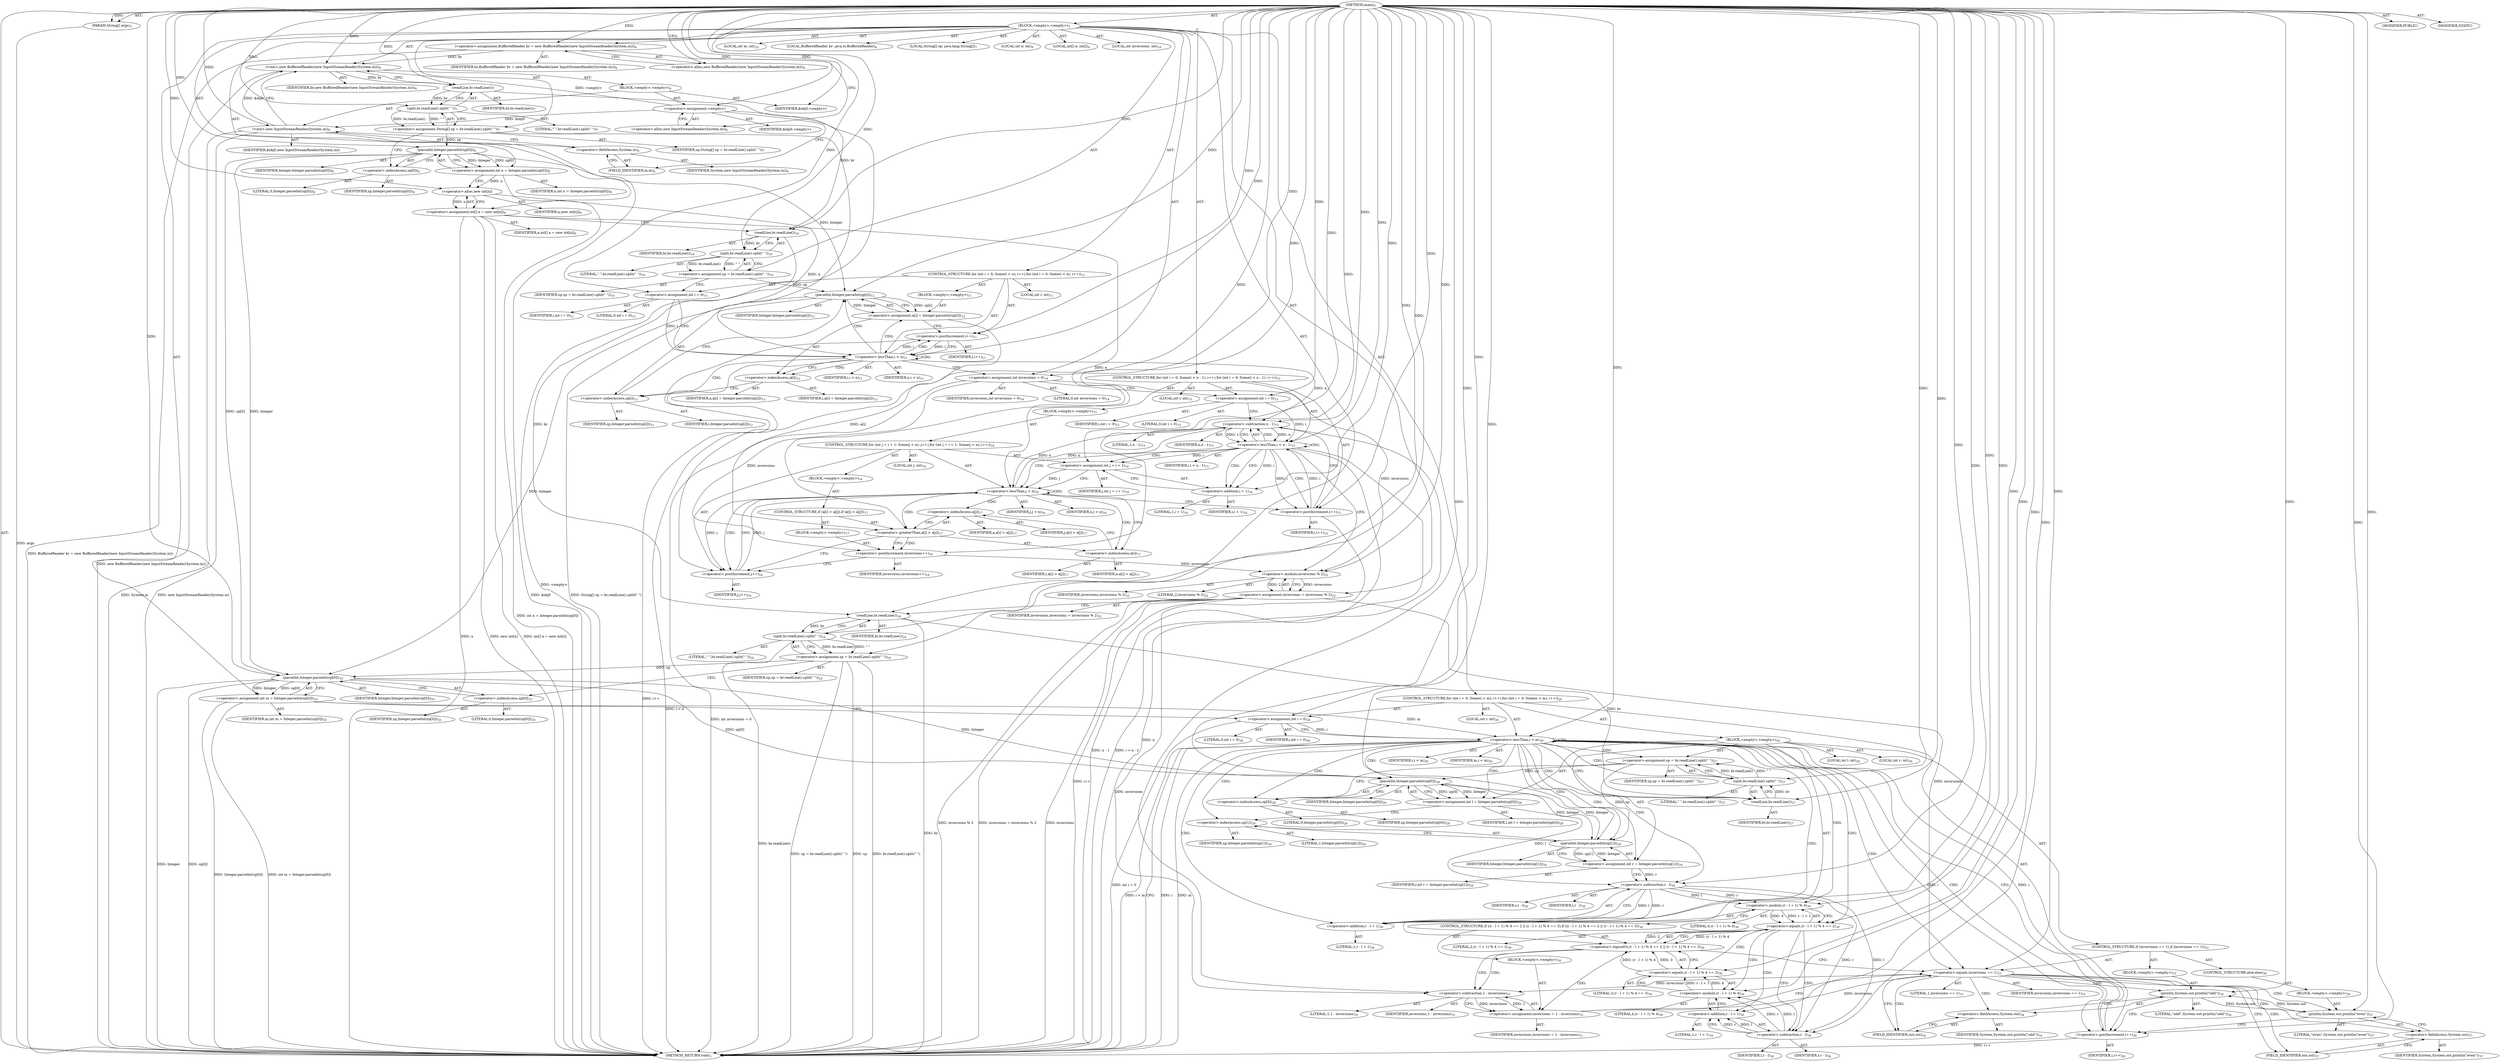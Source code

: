 digraph "main" {  
"19" [label = <(METHOD,main)<SUB>5</SUB>> ]
"20" [label = <(PARAM,String[] args)<SUB>5</SUB>> ]
"21" [label = <(BLOCK,&lt;empty&gt;,&lt;empty&gt;)<SUB>5</SUB>> ]
"4" [label = <(LOCAL,BufferedReader br: java.io.BufferedReader)<SUB>6</SUB>> ]
"22" [label = <(&lt;operator&gt;.assignment,BufferedReader br = new BufferedReader(new InputStreamReader(System.in)))<SUB>6</SUB>> ]
"23" [label = <(IDENTIFIER,br,BufferedReader br = new BufferedReader(new InputStreamReader(System.in)))<SUB>6</SUB>> ]
"24" [label = <(&lt;operator&gt;.alloc,new BufferedReader(new InputStreamReader(System.in)))<SUB>6</SUB>> ]
"25" [label = <(&lt;init&gt;,new BufferedReader(new InputStreamReader(System.in)))<SUB>6</SUB>> ]
"3" [label = <(IDENTIFIER,br,new BufferedReader(new InputStreamReader(System.in)))<SUB>6</SUB>> ]
"26" [label = <(BLOCK,&lt;empty&gt;,&lt;empty&gt;)<SUB>6</SUB>> ]
"27" [label = <(&lt;operator&gt;.assignment,&lt;empty&gt;)> ]
"28" [label = <(IDENTIFIER,$obj0,&lt;empty&gt;)> ]
"29" [label = <(&lt;operator&gt;.alloc,new InputStreamReader(System.in))<SUB>6</SUB>> ]
"30" [label = <(&lt;init&gt;,new InputStreamReader(System.in))<SUB>6</SUB>> ]
"31" [label = <(IDENTIFIER,$obj0,new InputStreamReader(System.in))> ]
"32" [label = <(&lt;operator&gt;.fieldAccess,System.in)<SUB>6</SUB>> ]
"33" [label = <(IDENTIFIER,System,new InputStreamReader(System.in))<SUB>6</SUB>> ]
"34" [label = <(FIELD_IDENTIFIER,in,in)<SUB>6</SUB>> ]
"35" [label = <(IDENTIFIER,$obj0,&lt;empty&gt;)> ]
"36" [label = <(LOCAL,String[] sp: java.lang.String[])<SUB>7</SUB>> ]
"37" [label = <(&lt;operator&gt;.assignment,String[] sp = br.readLine().split(&quot; &quot;))<SUB>7</SUB>> ]
"38" [label = <(IDENTIFIER,sp,String[] sp = br.readLine().split(&quot; &quot;))<SUB>7</SUB>> ]
"39" [label = <(split,br.readLine().split(&quot; &quot;))<SUB>7</SUB>> ]
"40" [label = <(readLine,br.readLine())<SUB>7</SUB>> ]
"41" [label = <(IDENTIFIER,br,br.readLine())<SUB>7</SUB>> ]
"42" [label = <(LITERAL,&quot; &quot;,br.readLine().split(&quot; &quot;))<SUB>7</SUB>> ]
"43" [label = <(LOCAL,int n: int)<SUB>8</SUB>> ]
"44" [label = <(&lt;operator&gt;.assignment,int n = Integer.parseInt(sp[0]))<SUB>8</SUB>> ]
"45" [label = <(IDENTIFIER,n,int n = Integer.parseInt(sp[0]))<SUB>8</SUB>> ]
"46" [label = <(parseInt,Integer.parseInt(sp[0]))<SUB>8</SUB>> ]
"47" [label = <(IDENTIFIER,Integer,Integer.parseInt(sp[0]))<SUB>8</SUB>> ]
"48" [label = <(&lt;operator&gt;.indexAccess,sp[0])<SUB>8</SUB>> ]
"49" [label = <(IDENTIFIER,sp,Integer.parseInt(sp[0]))<SUB>8</SUB>> ]
"50" [label = <(LITERAL,0,Integer.parseInt(sp[0]))<SUB>8</SUB>> ]
"51" [label = <(LOCAL,int[] a: int[])<SUB>9</SUB>> ]
"52" [label = <(&lt;operator&gt;.assignment,int[] a = new int[n])<SUB>9</SUB>> ]
"53" [label = <(IDENTIFIER,a,int[] a = new int[n])<SUB>9</SUB>> ]
"54" [label = <(&lt;operator&gt;.alloc,new int[n])> ]
"55" [label = <(IDENTIFIER,n,new int[n])<SUB>9</SUB>> ]
"56" [label = <(&lt;operator&gt;.assignment,sp = br.readLine().split(&quot; &quot;))<SUB>10</SUB>> ]
"57" [label = <(IDENTIFIER,sp,sp = br.readLine().split(&quot; &quot;))<SUB>10</SUB>> ]
"58" [label = <(split,br.readLine().split(&quot; &quot;))<SUB>10</SUB>> ]
"59" [label = <(readLine,br.readLine())<SUB>10</SUB>> ]
"60" [label = <(IDENTIFIER,br,br.readLine())<SUB>10</SUB>> ]
"61" [label = <(LITERAL,&quot; &quot;,br.readLine().split(&quot; &quot;))<SUB>10</SUB>> ]
"62" [label = <(CONTROL_STRUCTURE,for (int i = 0; Some(i &lt; n); i++),for (int i = 0; Some(i &lt; n); i++))<SUB>11</SUB>> ]
"63" [label = <(LOCAL,int i: int)<SUB>11</SUB>> ]
"64" [label = <(&lt;operator&gt;.assignment,int i = 0)<SUB>11</SUB>> ]
"65" [label = <(IDENTIFIER,i,int i = 0)<SUB>11</SUB>> ]
"66" [label = <(LITERAL,0,int i = 0)<SUB>11</SUB>> ]
"67" [label = <(&lt;operator&gt;.lessThan,i &lt; n)<SUB>11</SUB>> ]
"68" [label = <(IDENTIFIER,i,i &lt; n)<SUB>11</SUB>> ]
"69" [label = <(IDENTIFIER,n,i &lt; n)<SUB>11</SUB>> ]
"70" [label = <(&lt;operator&gt;.postIncrement,i++)<SUB>11</SUB>> ]
"71" [label = <(IDENTIFIER,i,i++)<SUB>11</SUB>> ]
"72" [label = <(BLOCK,&lt;empty&gt;,&lt;empty&gt;)<SUB>11</SUB>> ]
"73" [label = <(&lt;operator&gt;.assignment,a[i] = Integer.parseInt(sp[i]))<SUB>12</SUB>> ]
"74" [label = <(&lt;operator&gt;.indexAccess,a[i])<SUB>12</SUB>> ]
"75" [label = <(IDENTIFIER,a,a[i] = Integer.parseInt(sp[i]))<SUB>12</SUB>> ]
"76" [label = <(IDENTIFIER,i,a[i] = Integer.parseInt(sp[i]))<SUB>12</SUB>> ]
"77" [label = <(parseInt,Integer.parseInt(sp[i]))<SUB>12</SUB>> ]
"78" [label = <(IDENTIFIER,Integer,Integer.parseInt(sp[i]))<SUB>12</SUB>> ]
"79" [label = <(&lt;operator&gt;.indexAccess,sp[i])<SUB>12</SUB>> ]
"80" [label = <(IDENTIFIER,sp,Integer.parseInt(sp[i]))<SUB>12</SUB>> ]
"81" [label = <(IDENTIFIER,i,Integer.parseInt(sp[i]))<SUB>12</SUB>> ]
"82" [label = <(LOCAL,int inversions: int)<SUB>14</SUB>> ]
"83" [label = <(&lt;operator&gt;.assignment,int inversions = 0)<SUB>14</SUB>> ]
"84" [label = <(IDENTIFIER,inversions,int inversions = 0)<SUB>14</SUB>> ]
"85" [label = <(LITERAL,0,int inversions = 0)<SUB>14</SUB>> ]
"86" [label = <(CONTROL_STRUCTURE,for (int i = 0; Some(i &lt; n - 1); i++),for (int i = 0; Some(i &lt; n - 1); i++))<SUB>15</SUB>> ]
"87" [label = <(LOCAL,int i: int)<SUB>15</SUB>> ]
"88" [label = <(&lt;operator&gt;.assignment,int i = 0)<SUB>15</SUB>> ]
"89" [label = <(IDENTIFIER,i,int i = 0)<SUB>15</SUB>> ]
"90" [label = <(LITERAL,0,int i = 0)<SUB>15</SUB>> ]
"91" [label = <(&lt;operator&gt;.lessThan,i &lt; n - 1)<SUB>15</SUB>> ]
"92" [label = <(IDENTIFIER,i,i &lt; n - 1)<SUB>15</SUB>> ]
"93" [label = <(&lt;operator&gt;.subtraction,n - 1)<SUB>15</SUB>> ]
"94" [label = <(IDENTIFIER,n,n - 1)<SUB>15</SUB>> ]
"95" [label = <(LITERAL,1,n - 1)<SUB>15</SUB>> ]
"96" [label = <(&lt;operator&gt;.postIncrement,i++)<SUB>15</SUB>> ]
"97" [label = <(IDENTIFIER,i,i++)<SUB>15</SUB>> ]
"98" [label = <(BLOCK,&lt;empty&gt;,&lt;empty&gt;)<SUB>15</SUB>> ]
"99" [label = <(CONTROL_STRUCTURE,for (int j = i + 1; Some(j &lt; n); j++),for (int j = i + 1; Some(j &lt; n); j++))<SUB>16</SUB>> ]
"100" [label = <(LOCAL,int j: int)<SUB>16</SUB>> ]
"101" [label = <(&lt;operator&gt;.assignment,int j = i + 1)<SUB>16</SUB>> ]
"102" [label = <(IDENTIFIER,j,int j = i + 1)<SUB>16</SUB>> ]
"103" [label = <(&lt;operator&gt;.addition,i + 1)<SUB>16</SUB>> ]
"104" [label = <(IDENTIFIER,i,i + 1)<SUB>16</SUB>> ]
"105" [label = <(LITERAL,1,i + 1)<SUB>16</SUB>> ]
"106" [label = <(&lt;operator&gt;.lessThan,j &lt; n)<SUB>16</SUB>> ]
"107" [label = <(IDENTIFIER,j,j &lt; n)<SUB>16</SUB>> ]
"108" [label = <(IDENTIFIER,n,j &lt; n)<SUB>16</SUB>> ]
"109" [label = <(&lt;operator&gt;.postIncrement,j++)<SUB>16</SUB>> ]
"110" [label = <(IDENTIFIER,j,j++)<SUB>16</SUB>> ]
"111" [label = <(BLOCK,&lt;empty&gt;,&lt;empty&gt;)<SUB>16</SUB>> ]
"112" [label = <(CONTROL_STRUCTURE,if (a[i] &gt; a[j]),if (a[i] &gt; a[j]))<SUB>17</SUB>> ]
"113" [label = <(&lt;operator&gt;.greaterThan,a[i] &gt; a[j])<SUB>17</SUB>> ]
"114" [label = <(&lt;operator&gt;.indexAccess,a[i])<SUB>17</SUB>> ]
"115" [label = <(IDENTIFIER,a,a[i] &gt; a[j])<SUB>17</SUB>> ]
"116" [label = <(IDENTIFIER,i,a[i] &gt; a[j])<SUB>17</SUB>> ]
"117" [label = <(&lt;operator&gt;.indexAccess,a[j])<SUB>17</SUB>> ]
"118" [label = <(IDENTIFIER,a,a[i] &gt; a[j])<SUB>17</SUB>> ]
"119" [label = <(IDENTIFIER,j,a[i] &gt; a[j])<SUB>17</SUB>> ]
"120" [label = <(BLOCK,&lt;empty&gt;,&lt;empty&gt;)<SUB>17</SUB>> ]
"121" [label = <(&lt;operator&gt;.postIncrement,inversions++)<SUB>18</SUB>> ]
"122" [label = <(IDENTIFIER,inversions,inversions++)<SUB>18</SUB>> ]
"123" [label = <(&lt;operator&gt;.assignment,inversions = inversions % 2)<SUB>22</SUB>> ]
"124" [label = <(IDENTIFIER,inversions,inversions = inversions % 2)<SUB>22</SUB>> ]
"125" [label = <(&lt;operator&gt;.modulo,inversions % 2)<SUB>22</SUB>> ]
"126" [label = <(IDENTIFIER,inversions,inversions % 2)<SUB>22</SUB>> ]
"127" [label = <(LITERAL,2,inversions % 2)<SUB>22</SUB>> ]
"128" [label = <(&lt;operator&gt;.assignment,sp = br.readLine().split(&quot; &quot;))<SUB>24</SUB>> ]
"129" [label = <(IDENTIFIER,sp,sp = br.readLine().split(&quot; &quot;))<SUB>24</SUB>> ]
"130" [label = <(split,br.readLine().split(&quot; &quot;))<SUB>24</SUB>> ]
"131" [label = <(readLine,br.readLine())<SUB>24</SUB>> ]
"132" [label = <(IDENTIFIER,br,br.readLine())<SUB>24</SUB>> ]
"133" [label = <(LITERAL,&quot; &quot;,br.readLine().split(&quot; &quot;))<SUB>24</SUB>> ]
"134" [label = <(LOCAL,int m: int)<SUB>25</SUB>> ]
"135" [label = <(&lt;operator&gt;.assignment,int m = Integer.parseInt(sp[0]))<SUB>25</SUB>> ]
"136" [label = <(IDENTIFIER,m,int m = Integer.parseInt(sp[0]))<SUB>25</SUB>> ]
"137" [label = <(parseInt,Integer.parseInt(sp[0]))<SUB>25</SUB>> ]
"138" [label = <(IDENTIFIER,Integer,Integer.parseInt(sp[0]))<SUB>25</SUB>> ]
"139" [label = <(&lt;operator&gt;.indexAccess,sp[0])<SUB>25</SUB>> ]
"140" [label = <(IDENTIFIER,sp,Integer.parseInt(sp[0]))<SUB>25</SUB>> ]
"141" [label = <(LITERAL,0,Integer.parseInt(sp[0]))<SUB>25</SUB>> ]
"142" [label = <(CONTROL_STRUCTURE,for (int i = 0; Some(i &lt; m); i++),for (int i = 0; Some(i &lt; m); i++))<SUB>26</SUB>> ]
"143" [label = <(LOCAL,int i: int)<SUB>26</SUB>> ]
"144" [label = <(&lt;operator&gt;.assignment,int i = 0)<SUB>26</SUB>> ]
"145" [label = <(IDENTIFIER,i,int i = 0)<SUB>26</SUB>> ]
"146" [label = <(LITERAL,0,int i = 0)<SUB>26</SUB>> ]
"147" [label = <(&lt;operator&gt;.lessThan,i &lt; m)<SUB>26</SUB>> ]
"148" [label = <(IDENTIFIER,i,i &lt; m)<SUB>26</SUB>> ]
"149" [label = <(IDENTIFIER,m,i &lt; m)<SUB>26</SUB>> ]
"150" [label = <(&lt;operator&gt;.postIncrement,i++)<SUB>26</SUB>> ]
"151" [label = <(IDENTIFIER,i,i++)<SUB>26</SUB>> ]
"152" [label = <(BLOCK,&lt;empty&gt;,&lt;empty&gt;)<SUB>26</SUB>> ]
"153" [label = <(&lt;operator&gt;.assignment,sp = br.readLine().split(&quot; &quot;))<SUB>27</SUB>> ]
"154" [label = <(IDENTIFIER,sp,sp = br.readLine().split(&quot; &quot;))<SUB>27</SUB>> ]
"155" [label = <(split,br.readLine().split(&quot; &quot;))<SUB>27</SUB>> ]
"156" [label = <(readLine,br.readLine())<SUB>27</SUB>> ]
"157" [label = <(IDENTIFIER,br,br.readLine())<SUB>27</SUB>> ]
"158" [label = <(LITERAL,&quot; &quot;,br.readLine().split(&quot; &quot;))<SUB>27</SUB>> ]
"159" [label = <(LOCAL,int l: int)<SUB>28</SUB>> ]
"160" [label = <(&lt;operator&gt;.assignment,int l = Integer.parseInt(sp[0]))<SUB>28</SUB>> ]
"161" [label = <(IDENTIFIER,l,int l = Integer.parseInt(sp[0]))<SUB>28</SUB>> ]
"162" [label = <(parseInt,Integer.parseInt(sp[0]))<SUB>28</SUB>> ]
"163" [label = <(IDENTIFIER,Integer,Integer.parseInt(sp[0]))<SUB>28</SUB>> ]
"164" [label = <(&lt;operator&gt;.indexAccess,sp[0])<SUB>28</SUB>> ]
"165" [label = <(IDENTIFIER,sp,Integer.parseInt(sp[0]))<SUB>28</SUB>> ]
"166" [label = <(LITERAL,0,Integer.parseInt(sp[0]))<SUB>28</SUB>> ]
"167" [label = <(LOCAL,int r: int)<SUB>29</SUB>> ]
"168" [label = <(&lt;operator&gt;.assignment,int r = Integer.parseInt(sp[1]))<SUB>29</SUB>> ]
"169" [label = <(IDENTIFIER,r,int r = Integer.parseInt(sp[1]))<SUB>29</SUB>> ]
"170" [label = <(parseInt,Integer.parseInt(sp[1]))<SUB>29</SUB>> ]
"171" [label = <(IDENTIFIER,Integer,Integer.parseInt(sp[1]))<SUB>29</SUB>> ]
"172" [label = <(&lt;operator&gt;.indexAccess,sp[1])<SUB>29</SUB>> ]
"173" [label = <(IDENTIFIER,sp,Integer.parseInt(sp[1]))<SUB>29</SUB>> ]
"174" [label = <(LITERAL,1,Integer.parseInt(sp[1]))<SUB>29</SUB>> ]
"175" [label = <(CONTROL_STRUCTURE,if ((r - l + 1) % 4 == 2 || (r - l + 1) % 4 == 3),if ((r - l + 1) % 4 == 2 || (r - l + 1) % 4 == 3))<SUB>30</SUB>> ]
"176" [label = <(&lt;operator&gt;.logicalOr,(r - l + 1) % 4 == 2 || (r - l + 1) % 4 == 3)<SUB>30</SUB>> ]
"177" [label = <(&lt;operator&gt;.equals,(r - l + 1) % 4 == 2)<SUB>30</SUB>> ]
"178" [label = <(&lt;operator&gt;.modulo,(r - l + 1) % 4)<SUB>30</SUB>> ]
"179" [label = <(&lt;operator&gt;.addition,r - l + 1)<SUB>30</SUB>> ]
"180" [label = <(&lt;operator&gt;.subtraction,r - l)<SUB>30</SUB>> ]
"181" [label = <(IDENTIFIER,r,r - l)<SUB>30</SUB>> ]
"182" [label = <(IDENTIFIER,l,r - l)<SUB>30</SUB>> ]
"183" [label = <(LITERAL,1,r - l + 1)<SUB>30</SUB>> ]
"184" [label = <(LITERAL,4,(r - l + 1) % 4)<SUB>30</SUB>> ]
"185" [label = <(LITERAL,2,(r - l + 1) % 4 == 2)<SUB>30</SUB>> ]
"186" [label = <(&lt;operator&gt;.equals,(r - l + 1) % 4 == 3)<SUB>30</SUB>> ]
"187" [label = <(&lt;operator&gt;.modulo,(r - l + 1) % 4)<SUB>30</SUB>> ]
"188" [label = <(&lt;operator&gt;.addition,r - l + 1)<SUB>30</SUB>> ]
"189" [label = <(&lt;operator&gt;.subtraction,r - l)<SUB>30</SUB>> ]
"190" [label = <(IDENTIFIER,r,r - l)<SUB>30</SUB>> ]
"191" [label = <(IDENTIFIER,l,r - l)<SUB>30</SUB>> ]
"192" [label = <(LITERAL,1,r - l + 1)<SUB>30</SUB>> ]
"193" [label = <(LITERAL,4,(r - l + 1) % 4)<SUB>30</SUB>> ]
"194" [label = <(LITERAL,3,(r - l + 1) % 4 == 3)<SUB>30</SUB>> ]
"195" [label = <(BLOCK,&lt;empty&gt;,&lt;empty&gt;)<SUB>30</SUB>> ]
"196" [label = <(&lt;operator&gt;.assignment,inversions = 1 - inversions)<SUB>31</SUB>> ]
"197" [label = <(IDENTIFIER,inversions,inversions = 1 - inversions)<SUB>31</SUB>> ]
"198" [label = <(&lt;operator&gt;.subtraction,1 - inversions)<SUB>31</SUB>> ]
"199" [label = <(LITERAL,1,1 - inversions)<SUB>31</SUB>> ]
"200" [label = <(IDENTIFIER,inversions,1 - inversions)<SUB>31</SUB>> ]
"201" [label = <(CONTROL_STRUCTURE,if (inversions == 1),if (inversions == 1))<SUB>33</SUB>> ]
"202" [label = <(&lt;operator&gt;.equals,inversions == 1)<SUB>33</SUB>> ]
"203" [label = <(IDENTIFIER,inversions,inversions == 1)<SUB>33</SUB>> ]
"204" [label = <(LITERAL,1,inversions == 1)<SUB>33</SUB>> ]
"205" [label = <(BLOCK,&lt;empty&gt;,&lt;empty&gt;)<SUB>33</SUB>> ]
"206" [label = <(println,System.out.println(&quot;odd&quot;))<SUB>34</SUB>> ]
"207" [label = <(&lt;operator&gt;.fieldAccess,System.out)<SUB>34</SUB>> ]
"208" [label = <(IDENTIFIER,System,System.out.println(&quot;odd&quot;))<SUB>34</SUB>> ]
"209" [label = <(FIELD_IDENTIFIER,out,out)<SUB>34</SUB>> ]
"210" [label = <(LITERAL,&quot;odd&quot;,System.out.println(&quot;odd&quot;))<SUB>34</SUB>> ]
"211" [label = <(CONTROL_STRUCTURE,else,else)<SUB>36</SUB>> ]
"212" [label = <(BLOCK,&lt;empty&gt;,&lt;empty&gt;)<SUB>36</SUB>> ]
"213" [label = <(println,System.out.println(&quot;even&quot;))<SUB>37</SUB>> ]
"214" [label = <(&lt;operator&gt;.fieldAccess,System.out)<SUB>37</SUB>> ]
"215" [label = <(IDENTIFIER,System,System.out.println(&quot;even&quot;))<SUB>37</SUB>> ]
"216" [label = <(FIELD_IDENTIFIER,out,out)<SUB>37</SUB>> ]
"217" [label = <(LITERAL,&quot;even&quot;,System.out.println(&quot;even&quot;))<SUB>37</SUB>> ]
"218" [label = <(MODIFIER,PUBLIC)> ]
"219" [label = <(MODIFIER,STATIC)> ]
"220" [label = <(METHOD_RETURN,void)<SUB>5</SUB>> ]
  "19" -> "20"  [ label = "AST: "] 
  "19" -> "21"  [ label = "AST: "] 
  "19" -> "218"  [ label = "AST: "] 
  "19" -> "219"  [ label = "AST: "] 
  "19" -> "220"  [ label = "AST: "] 
  "21" -> "4"  [ label = "AST: "] 
  "21" -> "22"  [ label = "AST: "] 
  "21" -> "25"  [ label = "AST: "] 
  "21" -> "36"  [ label = "AST: "] 
  "21" -> "37"  [ label = "AST: "] 
  "21" -> "43"  [ label = "AST: "] 
  "21" -> "44"  [ label = "AST: "] 
  "21" -> "51"  [ label = "AST: "] 
  "21" -> "52"  [ label = "AST: "] 
  "21" -> "56"  [ label = "AST: "] 
  "21" -> "62"  [ label = "AST: "] 
  "21" -> "82"  [ label = "AST: "] 
  "21" -> "83"  [ label = "AST: "] 
  "21" -> "86"  [ label = "AST: "] 
  "21" -> "123"  [ label = "AST: "] 
  "21" -> "128"  [ label = "AST: "] 
  "21" -> "134"  [ label = "AST: "] 
  "21" -> "135"  [ label = "AST: "] 
  "21" -> "142"  [ label = "AST: "] 
  "22" -> "23"  [ label = "AST: "] 
  "22" -> "24"  [ label = "AST: "] 
  "25" -> "3"  [ label = "AST: "] 
  "25" -> "26"  [ label = "AST: "] 
  "26" -> "27"  [ label = "AST: "] 
  "26" -> "30"  [ label = "AST: "] 
  "26" -> "35"  [ label = "AST: "] 
  "27" -> "28"  [ label = "AST: "] 
  "27" -> "29"  [ label = "AST: "] 
  "30" -> "31"  [ label = "AST: "] 
  "30" -> "32"  [ label = "AST: "] 
  "32" -> "33"  [ label = "AST: "] 
  "32" -> "34"  [ label = "AST: "] 
  "37" -> "38"  [ label = "AST: "] 
  "37" -> "39"  [ label = "AST: "] 
  "39" -> "40"  [ label = "AST: "] 
  "39" -> "42"  [ label = "AST: "] 
  "40" -> "41"  [ label = "AST: "] 
  "44" -> "45"  [ label = "AST: "] 
  "44" -> "46"  [ label = "AST: "] 
  "46" -> "47"  [ label = "AST: "] 
  "46" -> "48"  [ label = "AST: "] 
  "48" -> "49"  [ label = "AST: "] 
  "48" -> "50"  [ label = "AST: "] 
  "52" -> "53"  [ label = "AST: "] 
  "52" -> "54"  [ label = "AST: "] 
  "54" -> "55"  [ label = "AST: "] 
  "56" -> "57"  [ label = "AST: "] 
  "56" -> "58"  [ label = "AST: "] 
  "58" -> "59"  [ label = "AST: "] 
  "58" -> "61"  [ label = "AST: "] 
  "59" -> "60"  [ label = "AST: "] 
  "62" -> "63"  [ label = "AST: "] 
  "62" -> "64"  [ label = "AST: "] 
  "62" -> "67"  [ label = "AST: "] 
  "62" -> "70"  [ label = "AST: "] 
  "62" -> "72"  [ label = "AST: "] 
  "64" -> "65"  [ label = "AST: "] 
  "64" -> "66"  [ label = "AST: "] 
  "67" -> "68"  [ label = "AST: "] 
  "67" -> "69"  [ label = "AST: "] 
  "70" -> "71"  [ label = "AST: "] 
  "72" -> "73"  [ label = "AST: "] 
  "73" -> "74"  [ label = "AST: "] 
  "73" -> "77"  [ label = "AST: "] 
  "74" -> "75"  [ label = "AST: "] 
  "74" -> "76"  [ label = "AST: "] 
  "77" -> "78"  [ label = "AST: "] 
  "77" -> "79"  [ label = "AST: "] 
  "79" -> "80"  [ label = "AST: "] 
  "79" -> "81"  [ label = "AST: "] 
  "83" -> "84"  [ label = "AST: "] 
  "83" -> "85"  [ label = "AST: "] 
  "86" -> "87"  [ label = "AST: "] 
  "86" -> "88"  [ label = "AST: "] 
  "86" -> "91"  [ label = "AST: "] 
  "86" -> "96"  [ label = "AST: "] 
  "86" -> "98"  [ label = "AST: "] 
  "88" -> "89"  [ label = "AST: "] 
  "88" -> "90"  [ label = "AST: "] 
  "91" -> "92"  [ label = "AST: "] 
  "91" -> "93"  [ label = "AST: "] 
  "93" -> "94"  [ label = "AST: "] 
  "93" -> "95"  [ label = "AST: "] 
  "96" -> "97"  [ label = "AST: "] 
  "98" -> "99"  [ label = "AST: "] 
  "99" -> "100"  [ label = "AST: "] 
  "99" -> "101"  [ label = "AST: "] 
  "99" -> "106"  [ label = "AST: "] 
  "99" -> "109"  [ label = "AST: "] 
  "99" -> "111"  [ label = "AST: "] 
  "101" -> "102"  [ label = "AST: "] 
  "101" -> "103"  [ label = "AST: "] 
  "103" -> "104"  [ label = "AST: "] 
  "103" -> "105"  [ label = "AST: "] 
  "106" -> "107"  [ label = "AST: "] 
  "106" -> "108"  [ label = "AST: "] 
  "109" -> "110"  [ label = "AST: "] 
  "111" -> "112"  [ label = "AST: "] 
  "112" -> "113"  [ label = "AST: "] 
  "112" -> "120"  [ label = "AST: "] 
  "113" -> "114"  [ label = "AST: "] 
  "113" -> "117"  [ label = "AST: "] 
  "114" -> "115"  [ label = "AST: "] 
  "114" -> "116"  [ label = "AST: "] 
  "117" -> "118"  [ label = "AST: "] 
  "117" -> "119"  [ label = "AST: "] 
  "120" -> "121"  [ label = "AST: "] 
  "121" -> "122"  [ label = "AST: "] 
  "123" -> "124"  [ label = "AST: "] 
  "123" -> "125"  [ label = "AST: "] 
  "125" -> "126"  [ label = "AST: "] 
  "125" -> "127"  [ label = "AST: "] 
  "128" -> "129"  [ label = "AST: "] 
  "128" -> "130"  [ label = "AST: "] 
  "130" -> "131"  [ label = "AST: "] 
  "130" -> "133"  [ label = "AST: "] 
  "131" -> "132"  [ label = "AST: "] 
  "135" -> "136"  [ label = "AST: "] 
  "135" -> "137"  [ label = "AST: "] 
  "137" -> "138"  [ label = "AST: "] 
  "137" -> "139"  [ label = "AST: "] 
  "139" -> "140"  [ label = "AST: "] 
  "139" -> "141"  [ label = "AST: "] 
  "142" -> "143"  [ label = "AST: "] 
  "142" -> "144"  [ label = "AST: "] 
  "142" -> "147"  [ label = "AST: "] 
  "142" -> "150"  [ label = "AST: "] 
  "142" -> "152"  [ label = "AST: "] 
  "144" -> "145"  [ label = "AST: "] 
  "144" -> "146"  [ label = "AST: "] 
  "147" -> "148"  [ label = "AST: "] 
  "147" -> "149"  [ label = "AST: "] 
  "150" -> "151"  [ label = "AST: "] 
  "152" -> "153"  [ label = "AST: "] 
  "152" -> "159"  [ label = "AST: "] 
  "152" -> "160"  [ label = "AST: "] 
  "152" -> "167"  [ label = "AST: "] 
  "152" -> "168"  [ label = "AST: "] 
  "152" -> "175"  [ label = "AST: "] 
  "152" -> "201"  [ label = "AST: "] 
  "153" -> "154"  [ label = "AST: "] 
  "153" -> "155"  [ label = "AST: "] 
  "155" -> "156"  [ label = "AST: "] 
  "155" -> "158"  [ label = "AST: "] 
  "156" -> "157"  [ label = "AST: "] 
  "160" -> "161"  [ label = "AST: "] 
  "160" -> "162"  [ label = "AST: "] 
  "162" -> "163"  [ label = "AST: "] 
  "162" -> "164"  [ label = "AST: "] 
  "164" -> "165"  [ label = "AST: "] 
  "164" -> "166"  [ label = "AST: "] 
  "168" -> "169"  [ label = "AST: "] 
  "168" -> "170"  [ label = "AST: "] 
  "170" -> "171"  [ label = "AST: "] 
  "170" -> "172"  [ label = "AST: "] 
  "172" -> "173"  [ label = "AST: "] 
  "172" -> "174"  [ label = "AST: "] 
  "175" -> "176"  [ label = "AST: "] 
  "175" -> "195"  [ label = "AST: "] 
  "176" -> "177"  [ label = "AST: "] 
  "176" -> "186"  [ label = "AST: "] 
  "177" -> "178"  [ label = "AST: "] 
  "177" -> "185"  [ label = "AST: "] 
  "178" -> "179"  [ label = "AST: "] 
  "178" -> "184"  [ label = "AST: "] 
  "179" -> "180"  [ label = "AST: "] 
  "179" -> "183"  [ label = "AST: "] 
  "180" -> "181"  [ label = "AST: "] 
  "180" -> "182"  [ label = "AST: "] 
  "186" -> "187"  [ label = "AST: "] 
  "186" -> "194"  [ label = "AST: "] 
  "187" -> "188"  [ label = "AST: "] 
  "187" -> "193"  [ label = "AST: "] 
  "188" -> "189"  [ label = "AST: "] 
  "188" -> "192"  [ label = "AST: "] 
  "189" -> "190"  [ label = "AST: "] 
  "189" -> "191"  [ label = "AST: "] 
  "195" -> "196"  [ label = "AST: "] 
  "196" -> "197"  [ label = "AST: "] 
  "196" -> "198"  [ label = "AST: "] 
  "198" -> "199"  [ label = "AST: "] 
  "198" -> "200"  [ label = "AST: "] 
  "201" -> "202"  [ label = "AST: "] 
  "201" -> "205"  [ label = "AST: "] 
  "201" -> "211"  [ label = "AST: "] 
  "202" -> "203"  [ label = "AST: "] 
  "202" -> "204"  [ label = "AST: "] 
  "205" -> "206"  [ label = "AST: "] 
  "206" -> "207"  [ label = "AST: "] 
  "206" -> "210"  [ label = "AST: "] 
  "207" -> "208"  [ label = "AST: "] 
  "207" -> "209"  [ label = "AST: "] 
  "211" -> "212"  [ label = "AST: "] 
  "212" -> "213"  [ label = "AST: "] 
  "213" -> "214"  [ label = "AST: "] 
  "213" -> "217"  [ label = "AST: "] 
  "214" -> "215"  [ label = "AST: "] 
  "214" -> "216"  [ label = "AST: "] 
  "22" -> "29"  [ label = "CFG: "] 
  "25" -> "40"  [ label = "CFG: "] 
  "37" -> "48"  [ label = "CFG: "] 
  "44" -> "54"  [ label = "CFG: "] 
  "52" -> "59"  [ label = "CFG: "] 
  "56" -> "64"  [ label = "CFG: "] 
  "83" -> "88"  [ label = "CFG: "] 
  "123" -> "131"  [ label = "CFG: "] 
  "128" -> "139"  [ label = "CFG: "] 
  "135" -> "144"  [ label = "CFG: "] 
  "24" -> "22"  [ label = "CFG: "] 
  "39" -> "37"  [ label = "CFG: "] 
  "46" -> "44"  [ label = "CFG: "] 
  "54" -> "52"  [ label = "CFG: "] 
  "58" -> "56"  [ label = "CFG: "] 
  "64" -> "67"  [ label = "CFG: "] 
  "67" -> "74"  [ label = "CFG: "] 
  "67" -> "83"  [ label = "CFG: "] 
  "70" -> "67"  [ label = "CFG: "] 
  "88" -> "93"  [ label = "CFG: "] 
  "91" -> "103"  [ label = "CFG: "] 
  "91" -> "125"  [ label = "CFG: "] 
  "96" -> "93"  [ label = "CFG: "] 
  "125" -> "123"  [ label = "CFG: "] 
  "130" -> "128"  [ label = "CFG: "] 
  "137" -> "135"  [ label = "CFG: "] 
  "144" -> "147"  [ label = "CFG: "] 
  "147" -> "220"  [ label = "CFG: "] 
  "147" -> "156"  [ label = "CFG: "] 
  "150" -> "147"  [ label = "CFG: "] 
  "27" -> "34"  [ label = "CFG: "] 
  "30" -> "25"  [ label = "CFG: "] 
  "40" -> "39"  [ label = "CFG: "] 
  "48" -> "46"  [ label = "CFG: "] 
  "59" -> "58"  [ label = "CFG: "] 
  "73" -> "70"  [ label = "CFG: "] 
  "93" -> "91"  [ label = "CFG: "] 
  "131" -> "130"  [ label = "CFG: "] 
  "139" -> "137"  [ label = "CFG: "] 
  "153" -> "164"  [ label = "CFG: "] 
  "160" -> "172"  [ label = "CFG: "] 
  "168" -> "180"  [ label = "CFG: "] 
  "29" -> "27"  [ label = "CFG: "] 
  "32" -> "30"  [ label = "CFG: "] 
  "74" -> "79"  [ label = "CFG: "] 
  "77" -> "73"  [ label = "CFG: "] 
  "101" -> "106"  [ label = "CFG: "] 
  "106" -> "114"  [ label = "CFG: "] 
  "106" -> "96"  [ label = "CFG: "] 
  "109" -> "106"  [ label = "CFG: "] 
  "155" -> "153"  [ label = "CFG: "] 
  "162" -> "160"  [ label = "CFG: "] 
  "170" -> "168"  [ label = "CFG: "] 
  "176" -> "198"  [ label = "CFG: "] 
  "176" -> "202"  [ label = "CFG: "] 
  "202" -> "209"  [ label = "CFG: "] 
  "202" -> "216"  [ label = "CFG: "] 
  "34" -> "32"  [ label = "CFG: "] 
  "79" -> "77"  [ label = "CFG: "] 
  "103" -> "101"  [ label = "CFG: "] 
  "156" -> "155"  [ label = "CFG: "] 
  "164" -> "162"  [ label = "CFG: "] 
  "172" -> "170"  [ label = "CFG: "] 
  "177" -> "176"  [ label = "CFG: "] 
  "177" -> "189"  [ label = "CFG: "] 
  "186" -> "176"  [ label = "CFG: "] 
  "196" -> "202"  [ label = "CFG: "] 
  "206" -> "150"  [ label = "CFG: "] 
  "113" -> "121"  [ label = "CFG: "] 
  "113" -> "109"  [ label = "CFG: "] 
  "178" -> "177"  [ label = "CFG: "] 
  "187" -> "186"  [ label = "CFG: "] 
  "198" -> "196"  [ label = "CFG: "] 
  "207" -> "206"  [ label = "CFG: "] 
  "213" -> "150"  [ label = "CFG: "] 
  "114" -> "117"  [ label = "CFG: "] 
  "117" -> "113"  [ label = "CFG: "] 
  "121" -> "109"  [ label = "CFG: "] 
  "179" -> "178"  [ label = "CFG: "] 
  "188" -> "187"  [ label = "CFG: "] 
  "209" -> "207"  [ label = "CFG: "] 
  "214" -> "213"  [ label = "CFG: "] 
  "180" -> "179"  [ label = "CFG: "] 
  "189" -> "188"  [ label = "CFG: "] 
  "216" -> "214"  [ label = "CFG: "] 
  "19" -> "24"  [ label = "CFG: "] 
  "20" -> "220"  [ label = "DDG: args"] 
  "22" -> "220"  [ label = "DDG: BufferedReader br = new BufferedReader(new InputStreamReader(System.in))"] 
  "27" -> "220"  [ label = "DDG: &lt;empty&gt;"] 
  "30" -> "220"  [ label = "DDG: $obj0"] 
  "30" -> "220"  [ label = "DDG: System.in"] 
  "30" -> "220"  [ label = "DDG: new InputStreamReader(System.in)"] 
  "25" -> "220"  [ label = "DDG: new BufferedReader(new InputStreamReader(System.in))"] 
  "37" -> "220"  [ label = "DDG: String[] sp = br.readLine().split(&quot; &quot;)"] 
  "44" -> "220"  [ label = "DDG: int n = Integer.parseInt(sp[0])"] 
  "52" -> "220"  [ label = "DDG: a"] 
  "52" -> "220"  [ label = "DDG: new int[n]"] 
  "52" -> "220"  [ label = "DDG: int[] a = new int[n]"] 
  "67" -> "220"  [ label = "DDG: i &lt; n"] 
  "83" -> "220"  [ label = "DDG: int inversions = 0"] 
  "93" -> "220"  [ label = "DDG: n"] 
  "91" -> "220"  [ label = "DDG: n - 1"] 
  "91" -> "220"  [ label = "DDG: i &lt; n - 1"] 
  "123" -> "220"  [ label = "DDG: inversions"] 
  "123" -> "220"  [ label = "DDG: inversions % 2"] 
  "123" -> "220"  [ label = "DDG: inversions = inversions % 2"] 
  "128" -> "220"  [ label = "DDG: sp"] 
  "131" -> "220"  [ label = "DDG: br"] 
  "130" -> "220"  [ label = "DDG: br.readLine()"] 
  "128" -> "220"  [ label = "DDG: br.readLine().split(&quot; &quot;)"] 
  "128" -> "220"  [ label = "DDG: sp = br.readLine().split(&quot; &quot;)"] 
  "137" -> "220"  [ label = "DDG: Integer"] 
  "137" -> "220"  [ label = "DDG: sp[0]"] 
  "135" -> "220"  [ label = "DDG: Integer.parseInt(sp[0])"] 
  "135" -> "220"  [ label = "DDG: int m = Integer.parseInt(sp[0])"] 
  "144" -> "220"  [ label = "DDG: int i = 0"] 
  "147" -> "220"  [ label = "DDG: i"] 
  "147" -> "220"  [ label = "DDG: m"] 
  "147" -> "220"  [ label = "DDG: i &lt; m"] 
  "150" -> "220"  [ label = "DDG: i++"] 
  "96" -> "220"  [ label = "DDG: i++"] 
  "70" -> "220"  [ label = "DDG: i++"] 
  "19" -> "20"  [ label = "DDG: "] 
  "19" -> "22"  [ label = "DDG: "] 
  "39" -> "37"  [ label = "DDG: br.readLine()"] 
  "39" -> "37"  [ label = "DDG: &quot; &quot;"] 
  "46" -> "44"  [ label = "DDG: Integer"] 
  "46" -> "44"  [ label = "DDG: sp[0]"] 
  "54" -> "52"  [ label = "DDG: n"] 
  "58" -> "56"  [ label = "DDG: br.readLine()"] 
  "58" -> "56"  [ label = "DDG: &quot; &quot;"] 
  "19" -> "83"  [ label = "DDG: "] 
  "125" -> "123"  [ label = "DDG: inversions"] 
  "125" -> "123"  [ label = "DDG: 2"] 
  "130" -> "128"  [ label = "DDG: br.readLine()"] 
  "130" -> "128"  [ label = "DDG: &quot; &quot;"] 
  "137" -> "135"  [ label = "DDG: Integer"] 
  "137" -> "135"  [ label = "DDG: sp[0]"] 
  "22" -> "25"  [ label = "DDG: br"] 
  "19" -> "25"  [ label = "DDG: "] 
  "27" -> "25"  [ label = "DDG: &lt;empty&gt;"] 
  "30" -> "25"  [ label = "DDG: $obj0"] 
  "19" -> "64"  [ label = "DDG: "] 
  "19" -> "88"  [ label = "DDG: "] 
  "19" -> "144"  [ label = "DDG: "] 
  "19" -> "27"  [ label = "DDG: "] 
  "19" -> "35"  [ label = "DDG: "] 
  "40" -> "39"  [ label = "DDG: br"] 
  "19" -> "39"  [ label = "DDG: "] 
  "19" -> "46"  [ label = "DDG: "] 
  "37" -> "46"  [ label = "DDG: sp"] 
  "44" -> "54"  [ label = "DDG: n"] 
  "19" -> "54"  [ label = "DDG: "] 
  "59" -> "58"  [ label = "DDG: br"] 
  "19" -> "58"  [ label = "DDG: "] 
  "64" -> "67"  [ label = "DDG: i"] 
  "70" -> "67"  [ label = "DDG: i"] 
  "19" -> "67"  [ label = "DDG: "] 
  "54" -> "67"  [ label = "DDG: n"] 
  "67" -> "70"  [ label = "DDG: i"] 
  "19" -> "70"  [ label = "DDG: "] 
  "77" -> "73"  [ label = "DDG: Integer"] 
  "77" -> "73"  [ label = "DDG: sp[i]"] 
  "88" -> "91"  [ label = "DDG: i"] 
  "96" -> "91"  [ label = "DDG: i"] 
  "19" -> "91"  [ label = "DDG: "] 
  "93" -> "91"  [ label = "DDG: n"] 
  "93" -> "91"  [ label = "DDG: 1"] 
  "19" -> "96"  [ label = "DDG: "] 
  "91" -> "96"  [ label = "DDG: i"] 
  "83" -> "125"  [ label = "DDG: inversions"] 
  "121" -> "125"  [ label = "DDG: inversions"] 
  "19" -> "125"  [ label = "DDG: "] 
  "131" -> "130"  [ label = "DDG: br"] 
  "19" -> "130"  [ label = "DDG: "] 
  "46" -> "137"  [ label = "DDG: Integer"] 
  "77" -> "137"  [ label = "DDG: Integer"] 
  "19" -> "137"  [ label = "DDG: "] 
  "46" -> "137"  [ label = "DDG: sp[0]"] 
  "128" -> "137"  [ label = "DDG: sp"] 
  "144" -> "147"  [ label = "DDG: i"] 
  "150" -> "147"  [ label = "DDG: i"] 
  "19" -> "147"  [ label = "DDG: "] 
  "135" -> "147"  [ label = "DDG: m"] 
  "147" -> "150"  [ label = "DDG: i"] 
  "19" -> "150"  [ label = "DDG: "] 
  "155" -> "153"  [ label = "DDG: br.readLine()"] 
  "155" -> "153"  [ label = "DDG: &quot; &quot;"] 
  "162" -> "160"  [ label = "DDG: Integer"] 
  "162" -> "160"  [ label = "DDG: sp[0]"] 
  "170" -> "168"  [ label = "DDG: Integer"] 
  "170" -> "168"  [ label = "DDG: sp[1]"] 
  "27" -> "30"  [ label = "DDG: $obj0"] 
  "19" -> "30"  [ label = "DDG: "] 
  "25" -> "40"  [ label = "DDG: br"] 
  "19" -> "40"  [ label = "DDG: "] 
  "40" -> "59"  [ label = "DDG: br"] 
  "19" -> "59"  [ label = "DDG: "] 
  "67" -> "93"  [ label = "DDG: n"] 
  "106" -> "93"  [ label = "DDG: n"] 
  "19" -> "93"  [ label = "DDG: "] 
  "91" -> "101"  [ label = "DDG: i"] 
  "19" -> "101"  [ label = "DDG: "] 
  "59" -> "131"  [ label = "DDG: br"] 
  "19" -> "131"  [ label = "DDG: "] 
  "46" -> "77"  [ label = "DDG: Integer"] 
  "19" -> "77"  [ label = "DDG: "] 
  "56" -> "77"  [ label = "DDG: sp"] 
  "101" -> "106"  [ label = "DDG: j"] 
  "109" -> "106"  [ label = "DDG: j"] 
  "19" -> "106"  [ label = "DDG: "] 
  "93" -> "106"  [ label = "DDG: n"] 
  "106" -> "109"  [ label = "DDG: j"] 
  "19" -> "109"  [ label = "DDG: "] 
  "156" -> "155"  [ label = "DDG: br"] 
  "19" -> "155"  [ label = "DDG: "] 
  "137" -> "162"  [ label = "DDG: Integer"] 
  "170" -> "162"  [ label = "DDG: Integer"] 
  "19" -> "162"  [ label = "DDG: "] 
  "137" -> "162"  [ label = "DDG: sp[0]"] 
  "153" -> "162"  [ label = "DDG: sp"] 
  "162" -> "170"  [ label = "DDG: Integer"] 
  "19" -> "170"  [ label = "DDG: "] 
  "153" -> "170"  [ label = "DDG: sp"] 
  "177" -> "176"  [ label = "DDG: (r - l + 1) % 4"] 
  "177" -> "176"  [ label = "DDG: 2"] 
  "186" -> "176"  [ label = "DDG: (r - l + 1) % 4"] 
  "186" -> "176"  [ label = "DDG: 3"] 
  "198" -> "196"  [ label = "DDG: 1"] 
  "198" -> "196"  [ label = "DDG: inversions"] 
  "123" -> "202"  [ label = "DDG: inversions"] 
  "196" -> "202"  [ label = "DDG: inversions"] 
  "19" -> "202"  [ label = "DDG: "] 
  "91" -> "103"  [ label = "DDG: i"] 
  "19" -> "103"  [ label = "DDG: "] 
  "131" -> "156"  [ label = "DDG: br"] 
  "19" -> "156"  [ label = "DDG: "] 
  "178" -> "177"  [ label = "DDG: r - l + 1"] 
  "178" -> "177"  [ label = "DDG: 4"] 
  "19" -> "177"  [ label = "DDG: "] 
  "187" -> "186"  [ label = "DDG: r - l + 1"] 
  "187" -> "186"  [ label = "DDG: 4"] 
  "19" -> "186"  [ label = "DDG: "] 
  "213" -> "206"  [ label = "DDG: System.out"] 
  "19" -> "206"  [ label = "DDG: "] 
  "52" -> "113"  [ label = "DDG: a"] 
  "73" -> "113"  [ label = "DDG: a[i]"] 
  "180" -> "178"  [ label = "DDG: r"] 
  "180" -> "178"  [ label = "DDG: l"] 
  "19" -> "178"  [ label = "DDG: "] 
  "189" -> "187"  [ label = "DDG: r"] 
  "189" -> "187"  [ label = "DDG: l"] 
  "19" -> "187"  [ label = "DDG: "] 
  "19" -> "198"  [ label = "DDG: "] 
  "123" -> "198"  [ label = "DDG: inversions"] 
  "202" -> "198"  [ label = "DDG: inversions"] 
  "206" -> "213"  [ label = "DDG: System.out"] 
  "19" -> "213"  [ label = "DDG: "] 
  "83" -> "121"  [ label = "DDG: inversions"] 
  "19" -> "121"  [ label = "DDG: "] 
  "180" -> "179"  [ label = "DDG: r"] 
  "180" -> "179"  [ label = "DDG: l"] 
  "19" -> "179"  [ label = "DDG: "] 
  "189" -> "188"  [ label = "DDG: r"] 
  "189" -> "188"  [ label = "DDG: l"] 
  "19" -> "188"  [ label = "DDG: "] 
  "168" -> "180"  [ label = "DDG: r"] 
  "19" -> "180"  [ label = "DDG: "] 
  "160" -> "180"  [ label = "DDG: l"] 
  "180" -> "189"  [ label = "DDG: r"] 
  "19" -> "189"  [ label = "DDG: "] 
  "180" -> "189"  [ label = "DDG: l"] 
  "67" -> "73"  [ label = "CDG: "] 
  "67" -> "77"  [ label = "CDG: "] 
  "67" -> "67"  [ label = "CDG: "] 
  "67" -> "74"  [ label = "CDG: "] 
  "67" -> "79"  [ label = "CDG: "] 
  "67" -> "70"  [ label = "CDG: "] 
  "91" -> "96"  [ label = "CDG: "] 
  "91" -> "103"  [ label = "CDG: "] 
  "91" -> "91"  [ label = "CDG: "] 
  "91" -> "93"  [ label = "CDG: "] 
  "91" -> "101"  [ label = "CDG: "] 
  "91" -> "106"  [ label = "CDG: "] 
  "147" -> "179"  [ label = "CDG: "] 
  "147" -> "178"  [ label = "CDG: "] 
  "147" -> "150"  [ label = "CDG: "] 
  "147" -> "162"  [ label = "CDG: "] 
  "147" -> "153"  [ label = "CDG: "] 
  "147" -> "168"  [ label = "CDG: "] 
  "147" -> "170"  [ label = "CDG: "] 
  "147" -> "164"  [ label = "CDG: "] 
  "147" -> "155"  [ label = "CDG: "] 
  "147" -> "202"  [ label = "CDG: "] 
  "147" -> "180"  [ label = "CDG: "] 
  "147" -> "160"  [ label = "CDG: "] 
  "147" -> "176"  [ label = "CDG: "] 
  "147" -> "177"  [ label = "CDG: "] 
  "147" -> "147"  [ label = "CDG: "] 
  "147" -> "156"  [ label = "CDG: "] 
  "147" -> "172"  [ label = "CDG: "] 
  "106" -> "113"  [ label = "CDG: "] 
  "106" -> "114"  [ label = "CDG: "] 
  "106" -> "106"  [ label = "CDG: "] 
  "106" -> "117"  [ label = "CDG: "] 
  "106" -> "109"  [ label = "CDG: "] 
  "176" -> "196"  [ label = "CDG: "] 
  "176" -> "198"  [ label = "CDG: "] 
  "202" -> "214"  [ label = "CDG: "] 
  "202" -> "209"  [ label = "CDG: "] 
  "202" -> "213"  [ label = "CDG: "] 
  "202" -> "206"  [ label = "CDG: "] 
  "202" -> "207"  [ label = "CDG: "] 
  "202" -> "216"  [ label = "CDG: "] 
  "177" -> "188"  [ label = "CDG: "] 
  "177" -> "189"  [ label = "CDG: "] 
  "177" -> "187"  [ label = "CDG: "] 
  "177" -> "186"  [ label = "CDG: "] 
  "113" -> "121"  [ label = "CDG: "] 
}
